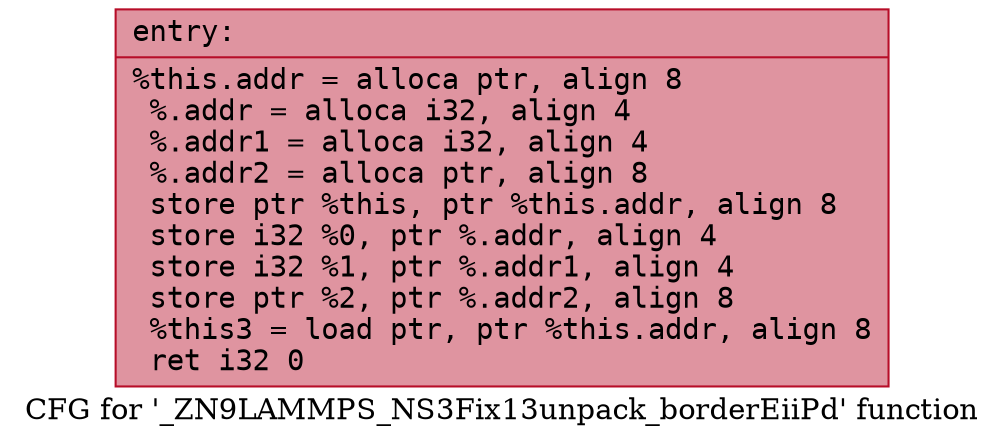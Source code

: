 digraph "CFG for '_ZN9LAMMPS_NS3Fix13unpack_borderEiiPd' function" {
	label="CFG for '_ZN9LAMMPS_NS3Fix13unpack_borderEiiPd' function";

	Node0x560f40d9e4b0 [shape=record,color="#b70d28ff", style=filled, fillcolor="#b70d2870" fontname="Courier",label="{entry:\l|  %this.addr = alloca ptr, align 8\l  %.addr = alloca i32, align 4\l  %.addr1 = alloca i32, align 4\l  %.addr2 = alloca ptr, align 8\l  store ptr %this, ptr %this.addr, align 8\l  store i32 %0, ptr %.addr, align 4\l  store i32 %1, ptr %.addr1, align 4\l  store ptr %2, ptr %.addr2, align 8\l  %this3 = load ptr, ptr %this.addr, align 8\l  ret i32 0\l}"];
}
